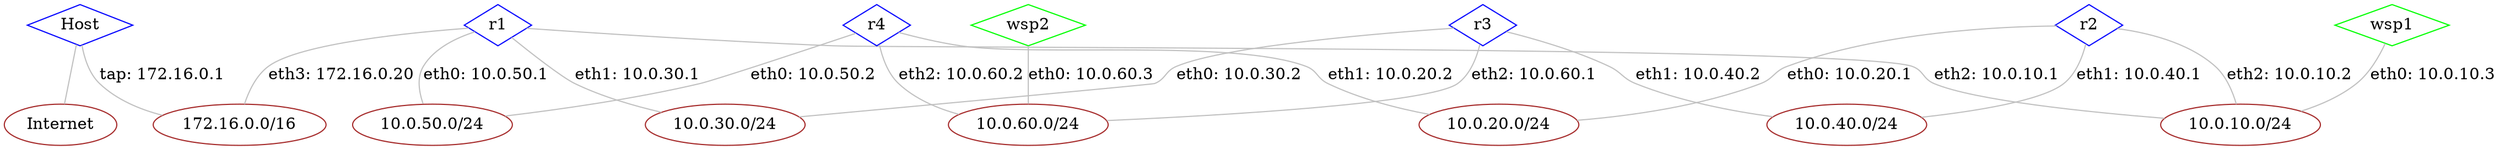 graph G {
edge [len=1.5];
node [shape=diamond, color="green"];
Host [color="blue"];
r1 [color="blue"];
r2 [color="blue"];
r3 [color="blue"];
r4 [color="blue"];
wsp1;
wsp2;
node [shape=ellipse, color="brown"];
lan60 [label="10.0.60.0/24"];
lan20 [label="10.0.20.0/24"];
lan50 [label="10.0.50.0/24"];
lan60 [label="10.0.60.0/24"];
lan10 [label="10.0.10.0/24"];
tap [label="172.16.0.0/16"];
lan10 [label="10.0.10.0/24"];
lan30 [label="10.0.30.0/24"];
lan50 [label="10.0.50.0/24"];
lan10 [label="10.0.10.0/24"];
lan40 [label="10.0.40.0/24"];
lan20 [label="10.0.20.0/24"];
lan60 [label="10.0.60.0/24"];
lan40 [label="10.0.40.0/24"];
lan30 [label="10.0.30.0/24"];
Internet [label="Internet"];
tap [label="172.16.0.0/16"];
Host -- Internet [color="gray"];
Host -- tap [label="tap: 172.16.0.1", color="gray"];
r1 -- tap [label="eth3: 172.16.0.20", color="gray"];
r1 -- lan10 [label="eth2: 10.0.10.1", color="gray"];
r1 -- lan30 [label="eth1: 10.0.30.1", color="gray"];
r1 -- lan50 [label="eth0: 10.0.50.1", color="gray"];
r2 -- lan10 [label="eth2: 10.0.10.2", color="gray"];
r2 -- lan40 [label="eth1: 10.0.40.1", color="gray"];
r2 -- lan20 [label="eth0: 10.0.20.1", color="gray"];
r3 -- lan60 [label="eth2: 10.0.60.1", color="gray"];
r3 -- lan40 [label="eth1: 10.0.40.2", color="gray"];
r3 -- lan30 [label="eth0: 10.0.30.2", color="gray"];
r4 -- lan60 [label="eth2: 10.0.60.2", color="gray"];
r4 -- lan20 [label="eth1: 10.0.20.2", color="gray"];
r4 -- lan50 [label="eth0: 10.0.50.2", color="gray"];
wsp1 -- lan10 [label="eth0: 10.0.10.3", color="gray"];
wsp2 -- lan60 [label="eth0: 10.0.60.3", color="gray"];
}
